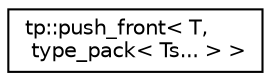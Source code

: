 digraph "Graphical Class Hierarchy"
{
 // LATEX_PDF_SIZE
  edge [fontname="Helvetica",fontsize="10",labelfontname="Helvetica",labelfontsize="10"];
  node [fontname="Helvetica",fontsize="10",shape=record];
  rankdir="LR";
  Node0 [label="tp::push_front\< T,\l type_pack\< Ts... \> \>",height=0.2,width=0.4,color="black", fillcolor="white", style="filled",URL="$structtp_1_1push__front_3_01T_00_01type__pack_3_01Ts_8_8_8_01_4_01_4.html",tooltip=" "];
}

